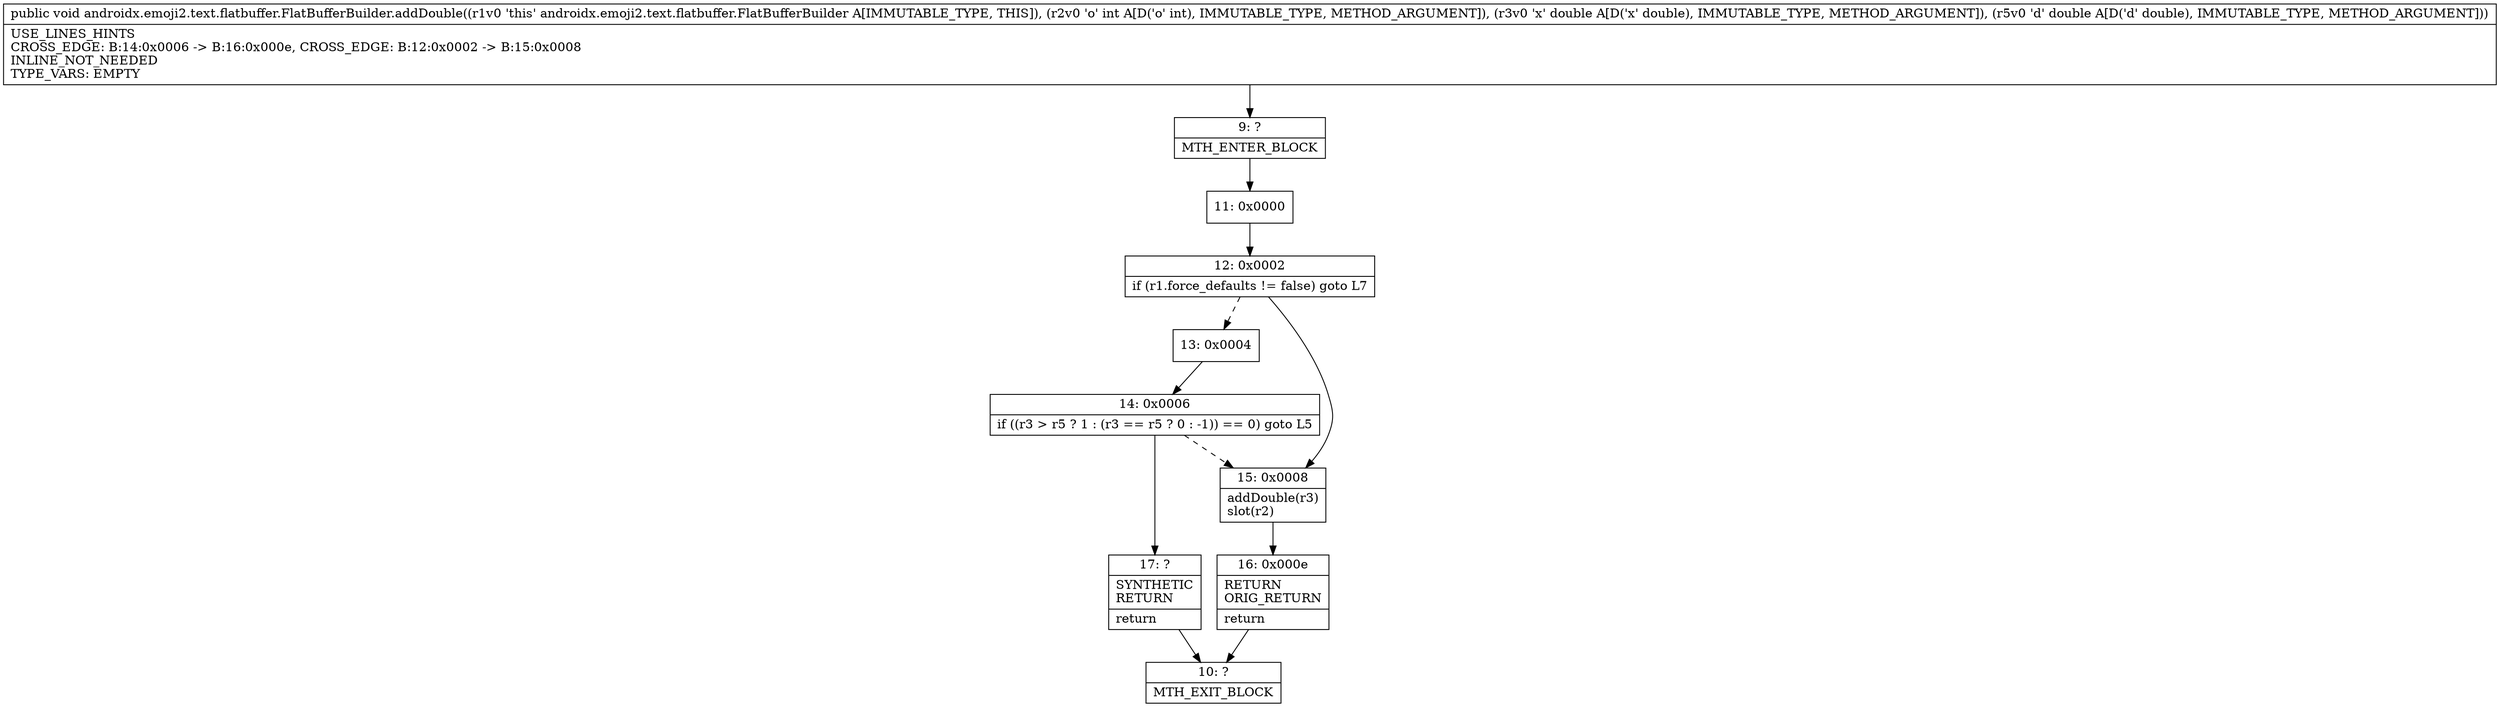 digraph "CFG forandroidx.emoji2.text.flatbuffer.FlatBufferBuilder.addDouble(IDD)V" {
Node_9 [shape=record,label="{9\:\ ?|MTH_ENTER_BLOCK\l}"];
Node_11 [shape=record,label="{11\:\ 0x0000}"];
Node_12 [shape=record,label="{12\:\ 0x0002|if (r1.force_defaults != false) goto L7\l}"];
Node_13 [shape=record,label="{13\:\ 0x0004}"];
Node_14 [shape=record,label="{14\:\ 0x0006|if ((r3 \> r5 ? 1 : (r3 == r5 ? 0 : \-1)) == 0) goto L5\l}"];
Node_17 [shape=record,label="{17\:\ ?|SYNTHETIC\lRETURN\l|return\l}"];
Node_10 [shape=record,label="{10\:\ ?|MTH_EXIT_BLOCK\l}"];
Node_15 [shape=record,label="{15\:\ 0x0008|addDouble(r3)\lslot(r2)\l}"];
Node_16 [shape=record,label="{16\:\ 0x000e|RETURN\lORIG_RETURN\l|return\l}"];
MethodNode[shape=record,label="{public void androidx.emoji2.text.flatbuffer.FlatBufferBuilder.addDouble((r1v0 'this' androidx.emoji2.text.flatbuffer.FlatBufferBuilder A[IMMUTABLE_TYPE, THIS]), (r2v0 'o' int A[D('o' int), IMMUTABLE_TYPE, METHOD_ARGUMENT]), (r3v0 'x' double A[D('x' double), IMMUTABLE_TYPE, METHOD_ARGUMENT]), (r5v0 'd' double A[D('d' double), IMMUTABLE_TYPE, METHOD_ARGUMENT]))  | USE_LINES_HINTS\lCROSS_EDGE: B:14:0x0006 \-\> B:16:0x000e, CROSS_EDGE: B:12:0x0002 \-\> B:15:0x0008\lINLINE_NOT_NEEDED\lTYPE_VARS: EMPTY\l}"];
MethodNode -> Node_9;Node_9 -> Node_11;
Node_11 -> Node_12;
Node_12 -> Node_13[style=dashed];
Node_12 -> Node_15;
Node_13 -> Node_14;
Node_14 -> Node_15[style=dashed];
Node_14 -> Node_17;
Node_17 -> Node_10;
Node_15 -> Node_16;
Node_16 -> Node_10;
}

